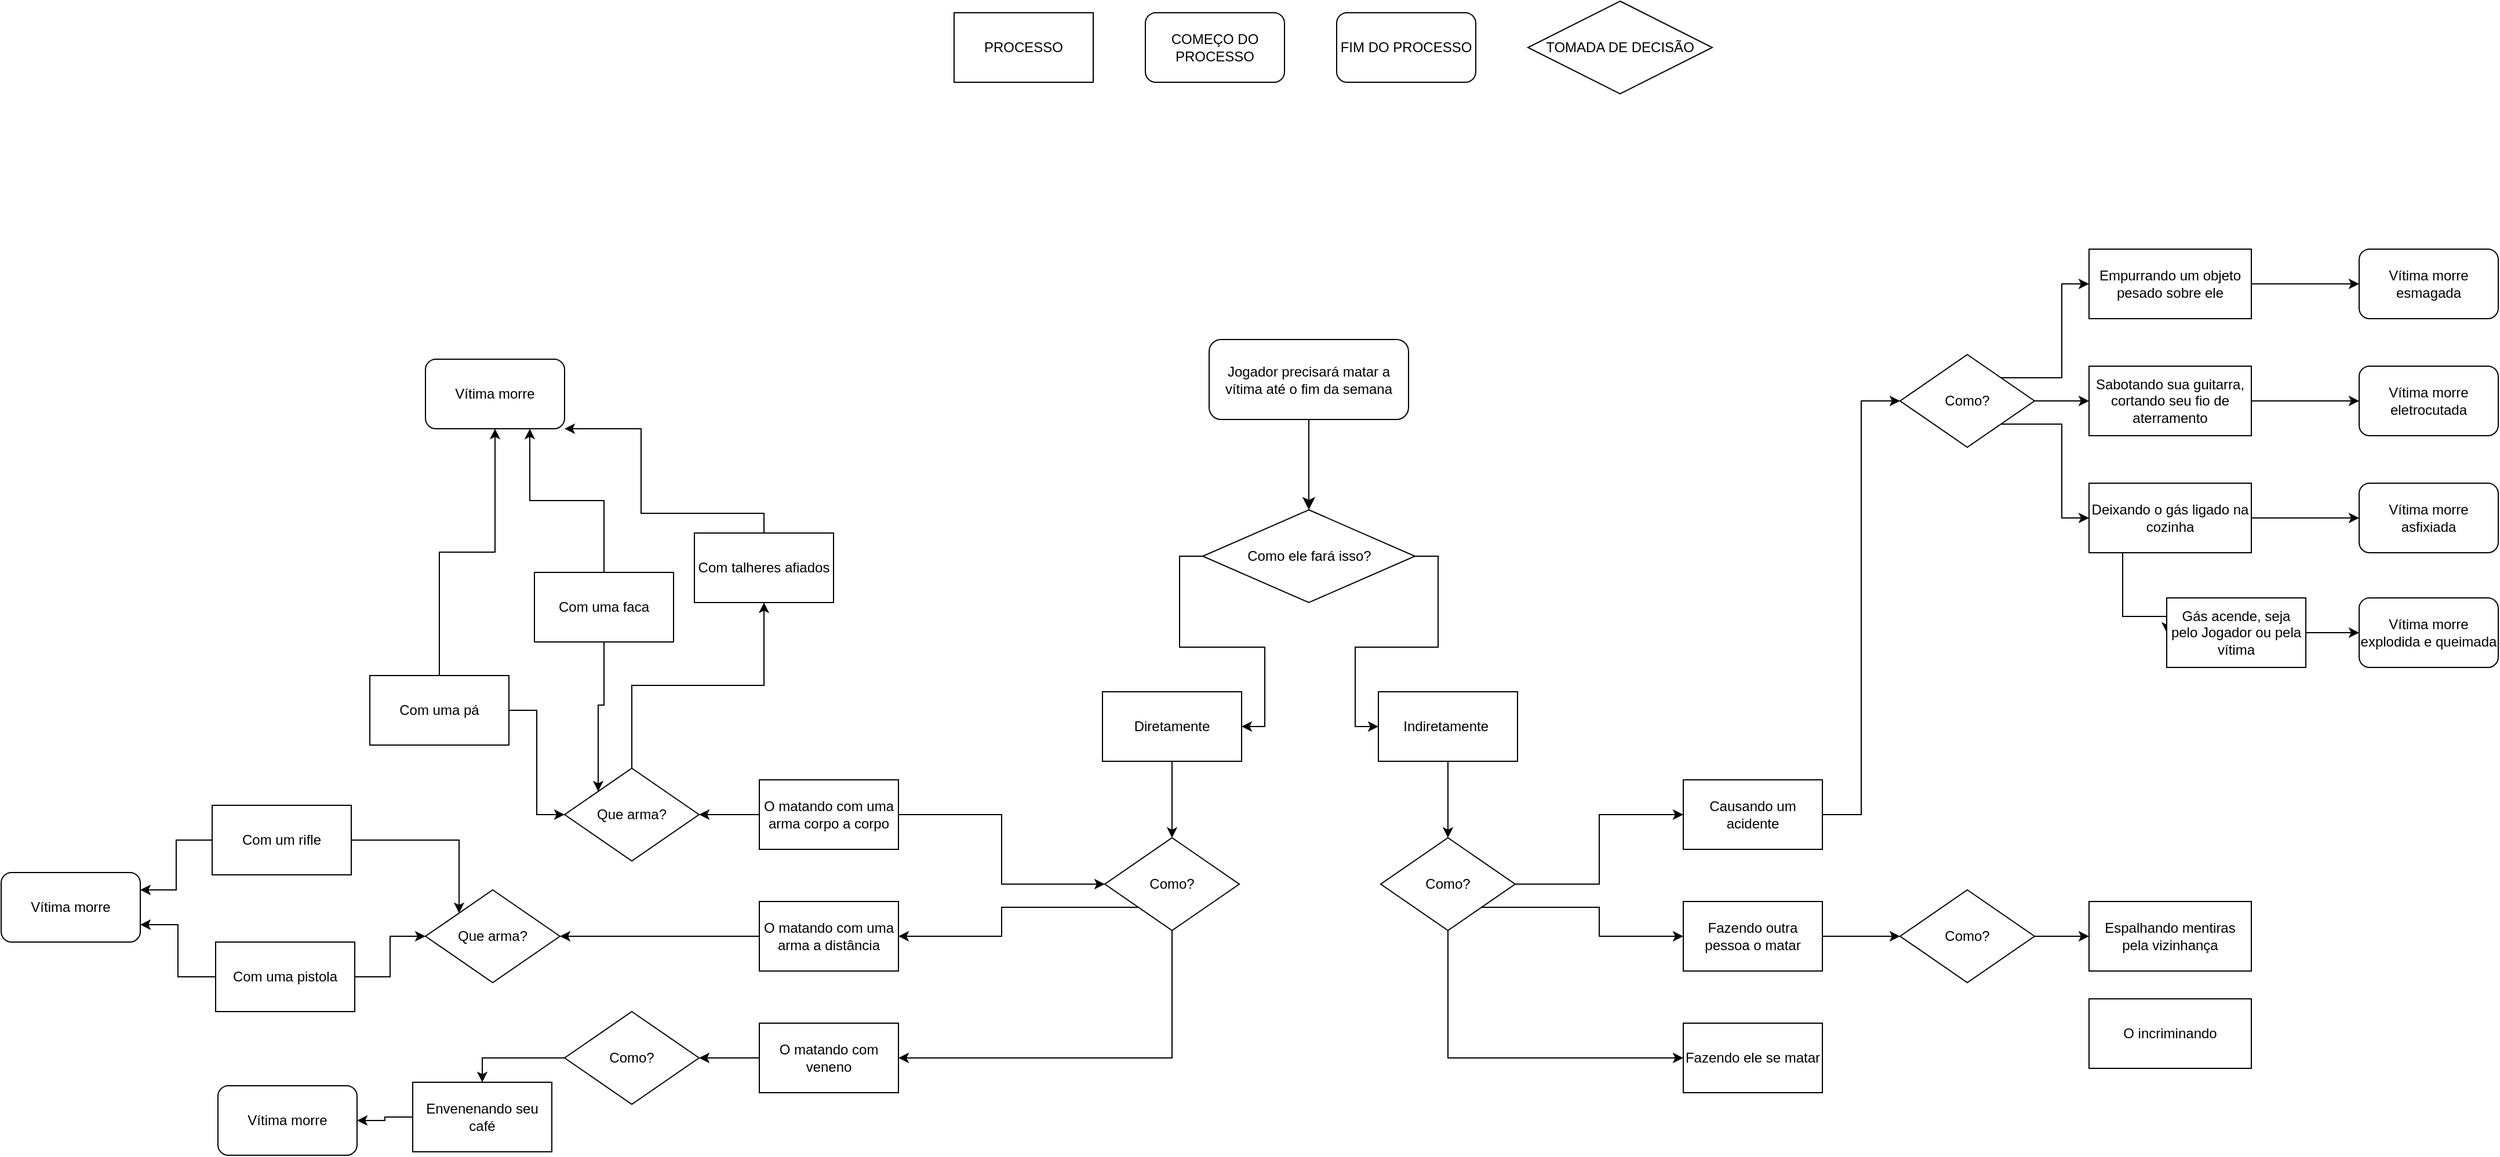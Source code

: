 <mxfile version="26.2.6">
  <diagram name="Página-1" id="yW4ASweBxdBN2BPhio3t">
    <mxGraphModel dx="2464" dy="1561" grid="0" gridSize="10" guides="1" tooltips="1" connect="1" arrows="1" fold="1" page="0" pageScale="1" pageWidth="827" pageHeight="1169" math="0" shadow="0">
      <root>
        <mxCell id="0" />
        <mxCell id="1" parent="0" />
        <mxCell id="gNmmxlL4wJlJUCpWX8X0-7" style="edgeStyle=none;curved=1;rounded=0;orthogonalLoop=1;jettySize=auto;html=1;entryX=0.5;entryY=0;entryDx=0;entryDy=0;fontSize=12;startSize=8;endSize=8;" parent="1" source="gNmmxlL4wJlJUCpWX8X0-3" target="gNmmxlL4wJlJUCpWX8X0-4" edge="1">
          <mxGeometry relative="1" as="geometry" />
        </mxCell>
        <mxCell id="gNmmxlL4wJlJUCpWX8X0-3" value="Jogador precisará matar a vítima até o fim da semana" style="rounded=1;whiteSpace=wrap;html=1;fillColor=light-dark(#FFFFFF,#1F7427);" parent="1" vertex="1">
          <mxGeometry x="137" y="-335" width="172" height="69" as="geometry" />
        </mxCell>
        <mxCell id="DoAJyJmavI12isEZwWaQ-1" style="edgeStyle=orthogonalEdgeStyle;rounded=0;orthogonalLoop=1;jettySize=auto;html=1;exitX=1;exitY=1;exitDx=0;exitDy=0;" parent="1" source="gNmmxlL4wJlJUCpWX8X0-4" edge="1">
          <mxGeometry relative="1" as="geometry">
            <mxPoint x="269" y="-128" as="targetPoint" />
          </mxGeometry>
        </mxCell>
        <mxCell id="DoAJyJmavI12isEZwWaQ-13" style="edgeStyle=orthogonalEdgeStyle;rounded=0;orthogonalLoop=1;jettySize=auto;html=1;exitX=0;exitY=0.5;exitDx=0;exitDy=0;entryX=1;entryY=0.5;entryDx=0;entryDy=0;" parent="1" source="gNmmxlL4wJlJUCpWX8X0-4" target="gNmmxlL4wJlJUCpWX8X0-5" edge="1">
          <mxGeometry relative="1" as="geometry" />
        </mxCell>
        <mxCell id="DoAJyJmavI12isEZwWaQ-14" style="edgeStyle=orthogonalEdgeStyle;rounded=0;orthogonalLoop=1;jettySize=auto;html=1;exitX=1;exitY=0.5;exitDx=0;exitDy=0;entryX=0;entryY=0.5;entryDx=0;entryDy=0;" parent="1" source="gNmmxlL4wJlJUCpWX8X0-4" target="gNmmxlL4wJlJUCpWX8X0-6" edge="1">
          <mxGeometry relative="1" as="geometry" />
        </mxCell>
        <mxCell id="gNmmxlL4wJlJUCpWX8X0-4" value="Como ele fará isso?" style="rhombus;whiteSpace=wrap;html=1;fillColor=light-dark(#FFFFFF,#FF9B2A);" parent="1" vertex="1">
          <mxGeometry x="131.5" y="-188" width="183" height="80" as="geometry" />
        </mxCell>
        <mxCell id="DoAJyJmavI12isEZwWaQ-3" style="edgeStyle=orthogonalEdgeStyle;rounded=0;orthogonalLoop=1;jettySize=auto;html=1;exitX=0.5;exitY=1;exitDx=0;exitDy=0;entryX=0.5;entryY=0;entryDx=0;entryDy=0;" parent="1" source="gNmmxlL4wJlJUCpWX8X0-5" target="gNmmxlL4wJlJUCpWX8X0-10" edge="1">
          <mxGeometry relative="1" as="geometry" />
        </mxCell>
        <mxCell id="gNmmxlL4wJlJUCpWX8X0-5" value="Diretamente" style="whiteSpace=wrap;html=1;fillColor=light-dark(#FFFFFF,#3B2CAC);" parent="1" vertex="1">
          <mxGeometry x="45" y="-31" width="120" height="60" as="geometry" />
        </mxCell>
        <mxCell id="DoAJyJmavI12isEZwWaQ-2" style="edgeStyle=orthogonalEdgeStyle;rounded=0;orthogonalLoop=1;jettySize=auto;html=1;exitX=0.5;exitY=1;exitDx=0;exitDy=0;entryX=0.5;entryY=0;entryDx=0;entryDy=0;" parent="1" source="gNmmxlL4wJlJUCpWX8X0-6" target="gNmmxlL4wJlJUCpWX8X0-11" edge="1">
          <mxGeometry relative="1" as="geometry" />
        </mxCell>
        <mxCell id="gNmmxlL4wJlJUCpWX8X0-6" value="Indiretamente&amp;nbsp;" style="whiteSpace=wrap;html=1;fillColor=light-dark(#FFFFFF,#3B2CAC);" parent="1" vertex="1">
          <mxGeometry x="283" y="-31" width="120" height="60" as="geometry" />
        </mxCell>
        <mxCell id="DoAJyJmavI12isEZwWaQ-9" style="edgeStyle=orthogonalEdgeStyle;rounded=0;orthogonalLoop=1;jettySize=auto;html=1;exitX=0;exitY=1;exitDx=0;exitDy=0;entryX=1;entryY=0.5;entryDx=0;entryDy=0;" parent="1" source="gNmmxlL4wJlJUCpWX8X0-10" target="gNmmxlL4wJlJUCpWX8X0-16" edge="1">
          <mxGeometry relative="1" as="geometry" />
        </mxCell>
        <mxCell id="DoAJyJmavI12isEZwWaQ-11" style="edgeStyle=orthogonalEdgeStyle;rounded=0;orthogonalLoop=1;jettySize=auto;html=1;exitX=0.5;exitY=1;exitDx=0;exitDy=0;entryX=1;entryY=0.5;entryDx=0;entryDy=0;" parent="1" source="gNmmxlL4wJlJUCpWX8X0-10" target="gNmmxlL4wJlJUCpWX8X0-19" edge="1">
          <mxGeometry relative="1" as="geometry" />
        </mxCell>
        <mxCell id="gNmmxlL4wJlJUCpWX8X0-10" value="Como?" style="rhombus;whiteSpace=wrap;html=1;fillColor=light-dark(#FFFFFF,#FF9B2A);" parent="1" vertex="1">
          <mxGeometry x="47" y="95" width="116" height="80" as="geometry" />
        </mxCell>
        <mxCell id="DoAJyJmavI12isEZwWaQ-4" style="edgeStyle=orthogonalEdgeStyle;rounded=0;orthogonalLoop=1;jettySize=auto;html=1;exitX=1;exitY=0.5;exitDx=0;exitDy=0;entryX=0;entryY=0.5;entryDx=0;entryDy=0;" parent="1" source="gNmmxlL4wJlJUCpWX8X0-11" target="gNmmxlL4wJlJUCpWX8X0-12" edge="1">
          <mxGeometry relative="1" as="geometry" />
        </mxCell>
        <mxCell id="DoAJyJmavI12isEZwWaQ-7" style="edgeStyle=orthogonalEdgeStyle;rounded=0;orthogonalLoop=1;jettySize=auto;html=1;exitX=1;exitY=1;exitDx=0;exitDy=0;entryX=0;entryY=0.5;entryDx=0;entryDy=0;" parent="1" source="gNmmxlL4wJlJUCpWX8X0-11" target="gNmmxlL4wJlJUCpWX8X0-13" edge="1">
          <mxGeometry relative="1" as="geometry" />
        </mxCell>
        <mxCell id="DoAJyJmavI12isEZwWaQ-10" style="edgeStyle=orthogonalEdgeStyle;rounded=0;orthogonalLoop=1;jettySize=auto;html=1;exitX=0.5;exitY=1;exitDx=0;exitDy=0;entryX=0;entryY=0.5;entryDx=0;entryDy=0;" parent="1" source="gNmmxlL4wJlJUCpWX8X0-11" target="gNmmxlL4wJlJUCpWX8X0-14" edge="1">
          <mxGeometry relative="1" as="geometry" />
        </mxCell>
        <mxCell id="gNmmxlL4wJlJUCpWX8X0-11" value="Como?" style="rhombus;whiteSpace=wrap;html=1;fillColor=light-dark(#FFFFFF,#FF9B2A);" parent="1" vertex="1">
          <mxGeometry x="285" y="95" width="116" height="80" as="geometry" />
        </mxCell>
        <mxCell id="DoAJyJmavI12isEZwWaQ-17" style="edgeStyle=orthogonalEdgeStyle;rounded=0;orthogonalLoop=1;jettySize=auto;html=1;exitX=1;exitY=0.5;exitDx=0;exitDy=0;entryX=0;entryY=0.5;entryDx=0;entryDy=0;" parent="1" source="gNmmxlL4wJlJUCpWX8X0-12" target="DoAJyJmavI12isEZwWaQ-15" edge="1">
          <mxGeometry relative="1" as="geometry" />
        </mxCell>
        <mxCell id="gNmmxlL4wJlJUCpWX8X0-12" value="Causando um acidente" style="whiteSpace=wrap;html=1;fillColor=light-dark(#FFFFFF,#3B2CAC);" parent="1" vertex="1">
          <mxGeometry x="546" y="45" width="120" height="60" as="geometry" />
        </mxCell>
        <mxCell id="DoAJyJmavI12isEZwWaQ-33" style="edgeStyle=orthogonalEdgeStyle;rounded=0;orthogonalLoop=1;jettySize=auto;html=1;entryX=0;entryY=0.5;entryDx=0;entryDy=0;" parent="1" source="gNmmxlL4wJlJUCpWX8X0-13" target="DoAJyJmavI12isEZwWaQ-32" edge="1">
          <mxGeometry relative="1" as="geometry" />
        </mxCell>
        <mxCell id="gNmmxlL4wJlJUCpWX8X0-13" value="Fazendo outra pessoa o matar" style="whiteSpace=wrap;html=1;fillColor=light-dark(#FFFFFF,#3B2CAC);" parent="1" vertex="1">
          <mxGeometry x="546" y="150" width="120" height="60" as="geometry" />
        </mxCell>
        <mxCell id="gNmmxlL4wJlJUCpWX8X0-14" value="Fazendo ele se matar" style="whiteSpace=wrap;html=1;fillColor=light-dark(#FFFFFF,#3B2CAC);" parent="1" vertex="1">
          <mxGeometry x="546" y="255" width="120" height="60" as="geometry" />
        </mxCell>
        <mxCell id="DoAJyJmavI12isEZwWaQ-12" style="edgeStyle=orthogonalEdgeStyle;rounded=0;orthogonalLoop=1;jettySize=auto;html=1;entryX=0;entryY=0.5;entryDx=0;entryDy=0;" parent="1" source="gNmmxlL4wJlJUCpWX8X0-15" target="gNmmxlL4wJlJUCpWX8X0-10" edge="1">
          <mxGeometry relative="1" as="geometry" />
        </mxCell>
        <mxCell id="W_X5vwiiyns5Jw91aGNf-4" style="edgeStyle=orthogonalEdgeStyle;rounded=0;orthogonalLoop=1;jettySize=auto;html=1;entryX=1;entryY=0.5;entryDx=0;entryDy=0;" edge="1" parent="1" source="gNmmxlL4wJlJUCpWX8X0-15" target="W_X5vwiiyns5Jw91aGNf-2">
          <mxGeometry relative="1" as="geometry" />
        </mxCell>
        <mxCell id="gNmmxlL4wJlJUCpWX8X0-15" value="O matando com uma arma corpo a corpo" style="whiteSpace=wrap;html=1;fillColor=light-dark(#FFFFFF,#3B2CAC);" parent="1" vertex="1">
          <mxGeometry x="-251" y="45" width="120" height="60" as="geometry" />
        </mxCell>
        <mxCell id="W_X5vwiiyns5Jw91aGNf-38" style="edgeStyle=orthogonalEdgeStyle;rounded=0;orthogonalLoop=1;jettySize=auto;html=1;entryX=1;entryY=0.5;entryDx=0;entryDy=0;" edge="1" parent="1" source="gNmmxlL4wJlJUCpWX8X0-16" target="W_X5vwiiyns5Jw91aGNf-13">
          <mxGeometry relative="1" as="geometry" />
        </mxCell>
        <mxCell id="gNmmxlL4wJlJUCpWX8X0-16" value="O matando com uma arma a distância" style="whiteSpace=wrap;html=1;fillColor=light-dark(#FFFFFF,#3B2CAC);" parent="1" vertex="1">
          <mxGeometry x="-251" y="150" width="120" height="60" as="geometry" />
        </mxCell>
        <mxCell id="W_X5vwiiyns5Jw91aGNf-39" style="edgeStyle=orthogonalEdgeStyle;rounded=0;orthogonalLoop=1;jettySize=auto;html=1;entryX=1;entryY=0.5;entryDx=0;entryDy=0;" edge="1" parent="1" source="gNmmxlL4wJlJUCpWX8X0-19" target="W_X5vwiiyns5Jw91aGNf-36">
          <mxGeometry relative="1" as="geometry" />
        </mxCell>
        <mxCell id="gNmmxlL4wJlJUCpWX8X0-19" value="O matando com veneno" style="whiteSpace=wrap;html=1;fillColor=light-dark(#FFFFFF,#3B2CAC);" parent="1" vertex="1">
          <mxGeometry x="-251" y="255" width="120" height="60" as="geometry" />
        </mxCell>
        <mxCell id="DoAJyJmavI12isEZwWaQ-19" style="edgeStyle=orthogonalEdgeStyle;rounded=0;orthogonalLoop=1;jettySize=auto;html=1;entryX=0;entryY=0.5;entryDx=0;entryDy=0;" parent="1" source="DoAJyJmavI12isEZwWaQ-15" target="DoAJyJmavI12isEZwWaQ-18" edge="1">
          <mxGeometry relative="1" as="geometry" />
        </mxCell>
        <mxCell id="DoAJyJmavI12isEZwWaQ-34" style="edgeStyle=orthogonalEdgeStyle;rounded=0;orthogonalLoop=1;jettySize=auto;html=1;exitX=1;exitY=0;exitDx=0;exitDy=0;entryX=0;entryY=0.5;entryDx=0;entryDy=0;" parent="1" source="DoAJyJmavI12isEZwWaQ-15" target="DoAJyJmavI12isEZwWaQ-22" edge="1">
          <mxGeometry relative="1" as="geometry" />
        </mxCell>
        <mxCell id="DoAJyJmavI12isEZwWaQ-35" style="edgeStyle=orthogonalEdgeStyle;rounded=0;orthogonalLoop=1;jettySize=auto;html=1;exitX=1;exitY=1;exitDx=0;exitDy=0;entryX=0;entryY=0.5;entryDx=0;entryDy=0;" parent="1" source="DoAJyJmavI12isEZwWaQ-15" target="DoAJyJmavI12isEZwWaQ-25" edge="1">
          <mxGeometry relative="1" as="geometry" />
        </mxCell>
        <mxCell id="DoAJyJmavI12isEZwWaQ-15" value="Como?" style="rhombus;whiteSpace=wrap;html=1;fillColor=light-dark(#FFFFFF,#FF9B2A);" parent="1" vertex="1">
          <mxGeometry x="733" y="-322" width="116" height="80" as="geometry" />
        </mxCell>
        <mxCell id="DoAJyJmavI12isEZwWaQ-45" style="edgeStyle=orthogonalEdgeStyle;rounded=0;orthogonalLoop=1;jettySize=auto;html=1;" parent="1" source="DoAJyJmavI12isEZwWaQ-18" target="DoAJyJmavI12isEZwWaQ-38" edge="1">
          <mxGeometry relative="1" as="geometry" />
        </mxCell>
        <mxCell id="DoAJyJmavI12isEZwWaQ-18" value="Sabotando sua guitarra, cortando seu fio de aterramento" style="whiteSpace=wrap;html=1;fillColor=light-dark(#FFFFFF,#3B2CAC);" parent="1" vertex="1">
          <mxGeometry x="896" y="-312" width="140" height="60" as="geometry" />
        </mxCell>
        <mxCell id="DoAJyJmavI12isEZwWaQ-42" style="edgeStyle=orthogonalEdgeStyle;rounded=0;orthogonalLoop=1;jettySize=auto;html=1;" parent="1" source="DoAJyJmavI12isEZwWaQ-22" target="DoAJyJmavI12isEZwWaQ-37" edge="1">
          <mxGeometry relative="1" as="geometry" />
        </mxCell>
        <mxCell id="DoAJyJmavI12isEZwWaQ-22" value="Empurrando um objeto pesado sobre ele" style="whiteSpace=wrap;html=1;fillColor=light-dark(#FFFFFF,#3B2CAC);" parent="1" vertex="1">
          <mxGeometry x="896" y="-413" width="140" height="60" as="geometry" />
        </mxCell>
        <mxCell id="DoAJyJmavI12isEZwWaQ-30" style="edgeStyle=orthogonalEdgeStyle;rounded=0;orthogonalLoop=1;jettySize=auto;html=1;entryX=0;entryY=0.5;entryDx=0;entryDy=0;" parent="1" source="DoAJyJmavI12isEZwWaQ-25" target="DoAJyJmavI12isEZwWaQ-27" edge="1">
          <mxGeometry relative="1" as="geometry">
            <Array as="points">
              <mxPoint x="925" y="-96" />
            </Array>
          </mxGeometry>
        </mxCell>
        <mxCell id="DoAJyJmavI12isEZwWaQ-46" style="edgeStyle=orthogonalEdgeStyle;rounded=0;orthogonalLoop=1;jettySize=auto;html=1;" parent="1" source="DoAJyJmavI12isEZwWaQ-25" target="DoAJyJmavI12isEZwWaQ-39" edge="1">
          <mxGeometry relative="1" as="geometry" />
        </mxCell>
        <mxCell id="DoAJyJmavI12isEZwWaQ-25" value="Deixando o gás ligado na cozinha" style="whiteSpace=wrap;html=1;fillColor=light-dark(#FFFFFF,#3B2CAC);" parent="1" vertex="1">
          <mxGeometry x="896" y="-211" width="140" height="60" as="geometry" />
        </mxCell>
        <mxCell id="DoAJyJmavI12isEZwWaQ-47" style="edgeStyle=orthogonalEdgeStyle;rounded=0;orthogonalLoop=1;jettySize=auto;html=1;" parent="1" source="DoAJyJmavI12isEZwWaQ-27" target="DoAJyJmavI12isEZwWaQ-40" edge="1">
          <mxGeometry relative="1" as="geometry" />
        </mxCell>
        <mxCell id="DoAJyJmavI12isEZwWaQ-27" value="Gás acende, seja pelo Jogador ou pela vítima" style="whiteSpace=wrap;html=1;fillColor=light-dark(#FFFFFF,#3B2CAC);" parent="1" vertex="1">
          <mxGeometry x="963" y="-112" width="120" height="60" as="geometry" />
        </mxCell>
        <mxCell id="DoAJyJmavI12isEZwWaQ-54" style="edgeStyle=orthogonalEdgeStyle;rounded=0;orthogonalLoop=1;jettySize=auto;html=1;exitX=1;exitY=0.5;exitDx=0;exitDy=0;entryX=0;entryY=0.5;entryDx=0;entryDy=0;" parent="1" source="DoAJyJmavI12isEZwWaQ-32" target="DoAJyJmavI12isEZwWaQ-53" edge="1">
          <mxGeometry relative="1" as="geometry" />
        </mxCell>
        <mxCell id="DoAJyJmavI12isEZwWaQ-32" value="Como?" style="rhombus;whiteSpace=wrap;html=1;fillColor=light-dark(#FFFFFF,#FF9B2A);" parent="1" vertex="1">
          <mxGeometry x="733" y="140" width="116" height="80" as="geometry" />
        </mxCell>
        <mxCell id="DoAJyJmavI12isEZwWaQ-37" value="Vítima morre esmagada" style="rounded=1;whiteSpace=wrap;html=1;fillColor=light-dark(#FFFFFF,#FF4B51);" parent="1" vertex="1">
          <mxGeometry x="1129" y="-413" width="120" height="60" as="geometry" />
        </mxCell>
        <mxCell id="DoAJyJmavI12isEZwWaQ-38" value="Vítima morre eletrocutada" style="rounded=1;whiteSpace=wrap;html=1;fillColor=light-dark(#FFFFFF,#FF4B51);" parent="1" vertex="1">
          <mxGeometry x="1129" y="-312" width="120" height="60" as="geometry" />
        </mxCell>
        <mxCell id="DoAJyJmavI12isEZwWaQ-39" value="Vítima morre asfixiada" style="rounded=1;whiteSpace=wrap;html=1;fillColor=light-dark(#FFFFFF,#FF4B51);" parent="1" vertex="1">
          <mxGeometry x="1129" y="-211" width="120" height="60" as="geometry" />
        </mxCell>
        <mxCell id="DoAJyJmavI12isEZwWaQ-40" value="Vítima morre explodida e queimada" style="rounded=1;whiteSpace=wrap;html=1;fillColor=light-dark(#FFFFFF,#FF4B51);" parent="1" vertex="1">
          <mxGeometry x="1129" y="-112" width="120" height="60" as="geometry" />
        </mxCell>
        <mxCell id="DoAJyJmavI12isEZwWaQ-49" value="FIM DO PROCESSO" style="rounded=1;whiteSpace=wrap;html=1;fillColor=light-dark(#FFFFFF,#FF4B51);" parent="1" vertex="1">
          <mxGeometry x="247" y="-617" width="120" height="60" as="geometry" />
        </mxCell>
        <mxCell id="DoAJyJmavI12isEZwWaQ-50" value="TOMADA DE DECISÃO" style="rhombus;whiteSpace=wrap;html=1;fillColor=light-dark(#FFFFFF,#FF9B2A);" parent="1" vertex="1">
          <mxGeometry x="412" y="-627" width="159" height="80" as="geometry" />
        </mxCell>
        <mxCell id="DoAJyJmavI12isEZwWaQ-51" value="COMEÇO DO PROCESSO" style="rounded=1;whiteSpace=wrap;html=1;fillColor=light-dark(#FFFFFF,#1F7427);" parent="1" vertex="1">
          <mxGeometry x="82" y="-617" width="120" height="60" as="geometry" />
        </mxCell>
        <mxCell id="DoAJyJmavI12isEZwWaQ-52" value="PROCESSO" style="rounded=0;whiteSpace=wrap;html=1;fillColor=light-dark(#FFFFFF,#3B2CAC);" parent="1" vertex="1">
          <mxGeometry x="-83" y="-617" width="120" height="60" as="geometry" />
        </mxCell>
        <mxCell id="DoAJyJmavI12isEZwWaQ-53" value="Espalhando mentiras pela vizinhança" style="whiteSpace=wrap;html=1;fillColor=light-dark(#FFFFFF,#3B2CAC);" parent="1" vertex="1">
          <mxGeometry x="896" y="150" width="140" height="60" as="geometry" />
        </mxCell>
        <mxCell id="DoAJyJmavI12isEZwWaQ-55" value="O incriminando" style="whiteSpace=wrap;html=1;fillColor=light-dark(#FFFFFF,#3B2CAC);" parent="1" vertex="1">
          <mxGeometry x="896" y="234" width="140" height="60" as="geometry" />
        </mxCell>
        <mxCell id="W_X5vwiiyns5Jw91aGNf-6" style="edgeStyle=orthogonalEdgeStyle;rounded=0;orthogonalLoop=1;jettySize=auto;html=1;entryX=0.5;entryY=1;entryDx=0;entryDy=0;" edge="1" parent="1" source="W_X5vwiiyns5Jw91aGNf-2" target="W_X5vwiiyns5Jw91aGNf-5">
          <mxGeometry relative="1" as="geometry" />
        </mxCell>
        <mxCell id="W_X5vwiiyns5Jw91aGNf-2" value="Que arma?" style="rhombus;whiteSpace=wrap;html=1;fillColor=light-dark(#FFFFFF,#FF9B2A);" vertex="1" parent="1">
          <mxGeometry x="-419" y="35" width="116" height="80" as="geometry" />
        </mxCell>
        <mxCell id="W_X5vwiiyns5Jw91aGNf-30" style="edgeStyle=orthogonalEdgeStyle;rounded=0;orthogonalLoop=1;jettySize=auto;html=1;entryX=1;entryY=1;entryDx=0;entryDy=0;" edge="1" parent="1" source="W_X5vwiiyns5Jw91aGNf-5" target="W_X5vwiiyns5Jw91aGNf-24">
          <mxGeometry relative="1" as="geometry">
            <Array as="points">
              <mxPoint x="-247" y="-185" />
              <mxPoint x="-353" y="-185" />
              <mxPoint x="-353" y="-258" />
            </Array>
          </mxGeometry>
        </mxCell>
        <mxCell id="W_X5vwiiyns5Jw91aGNf-5" value="Com talheres afiados" style="whiteSpace=wrap;html=1;fillColor=light-dark(#FFFFFF,#3B2CAC);" vertex="1" parent="1">
          <mxGeometry x="-307" y="-168" width="120" height="60" as="geometry" />
        </mxCell>
        <mxCell id="W_X5vwiiyns5Jw91aGNf-8" style="edgeStyle=orthogonalEdgeStyle;rounded=0;orthogonalLoop=1;jettySize=auto;html=1;entryX=0;entryY=0;entryDx=0;entryDy=0;" edge="1" parent="1" source="W_X5vwiiyns5Jw91aGNf-7" target="W_X5vwiiyns5Jw91aGNf-2">
          <mxGeometry relative="1" as="geometry" />
        </mxCell>
        <mxCell id="W_X5vwiiyns5Jw91aGNf-29" style="edgeStyle=orthogonalEdgeStyle;rounded=0;orthogonalLoop=1;jettySize=auto;html=1;entryX=0.75;entryY=1;entryDx=0;entryDy=0;" edge="1" parent="1" source="W_X5vwiiyns5Jw91aGNf-7" target="W_X5vwiiyns5Jw91aGNf-24">
          <mxGeometry relative="1" as="geometry" />
        </mxCell>
        <mxCell id="W_X5vwiiyns5Jw91aGNf-7" value="Com uma faca" style="whiteSpace=wrap;html=1;fillColor=light-dark(#FFFFFF,#3B2CAC);" vertex="1" parent="1">
          <mxGeometry x="-445" y="-134" width="120" height="60" as="geometry" />
        </mxCell>
        <mxCell id="W_X5vwiiyns5Jw91aGNf-10" style="edgeStyle=orthogonalEdgeStyle;rounded=0;orthogonalLoop=1;jettySize=auto;html=1;entryX=0;entryY=0.5;entryDx=0;entryDy=0;" edge="1" parent="1" source="W_X5vwiiyns5Jw91aGNf-9" target="W_X5vwiiyns5Jw91aGNf-2">
          <mxGeometry relative="1" as="geometry" />
        </mxCell>
        <mxCell id="W_X5vwiiyns5Jw91aGNf-28" style="edgeStyle=orthogonalEdgeStyle;rounded=0;orthogonalLoop=1;jettySize=auto;html=1;entryX=0.5;entryY=1;entryDx=0;entryDy=0;" edge="1" parent="1" source="W_X5vwiiyns5Jw91aGNf-9" target="W_X5vwiiyns5Jw91aGNf-24">
          <mxGeometry relative="1" as="geometry" />
        </mxCell>
        <mxCell id="W_X5vwiiyns5Jw91aGNf-9" value="Com uma pá" style="whiteSpace=wrap;html=1;fillColor=light-dark(#FFFFFF,#3B2CAC);" vertex="1" parent="1">
          <mxGeometry x="-587" y="-45" width="120" height="60" as="geometry" />
        </mxCell>
        <mxCell id="W_X5vwiiyns5Jw91aGNf-13" value="Que arma?" style="rhombus;whiteSpace=wrap;html=1;fillColor=light-dark(#FFFFFF,#FF9B2A);" vertex="1" parent="1">
          <mxGeometry x="-539" y="140" width="116" height="80" as="geometry" />
        </mxCell>
        <mxCell id="W_X5vwiiyns5Jw91aGNf-31" style="edgeStyle=orthogonalEdgeStyle;rounded=0;orthogonalLoop=1;jettySize=auto;html=1;entryX=0;entryY=0;entryDx=0;entryDy=0;" edge="1" parent="1" source="W_X5vwiiyns5Jw91aGNf-16" target="W_X5vwiiyns5Jw91aGNf-13">
          <mxGeometry relative="1" as="geometry" />
        </mxCell>
        <mxCell id="W_X5vwiiyns5Jw91aGNf-34" style="edgeStyle=orthogonalEdgeStyle;rounded=0;orthogonalLoop=1;jettySize=auto;html=1;entryX=1;entryY=0.25;entryDx=0;entryDy=0;" edge="1" parent="1" source="W_X5vwiiyns5Jw91aGNf-16" target="W_X5vwiiyns5Jw91aGNf-33">
          <mxGeometry relative="1" as="geometry" />
        </mxCell>
        <mxCell id="W_X5vwiiyns5Jw91aGNf-16" value="Com um rifle" style="whiteSpace=wrap;html=1;fillColor=light-dark(#FFFFFF,#3B2CAC);" vertex="1" parent="1">
          <mxGeometry x="-723" y="67" width="120" height="60" as="geometry" />
        </mxCell>
        <mxCell id="W_X5vwiiyns5Jw91aGNf-20" style="edgeStyle=orthogonalEdgeStyle;rounded=0;orthogonalLoop=1;jettySize=auto;html=1;entryX=0;entryY=0.5;entryDx=0;entryDy=0;" edge="1" parent="1" source="W_X5vwiiyns5Jw91aGNf-18" target="W_X5vwiiyns5Jw91aGNf-13">
          <mxGeometry relative="1" as="geometry" />
        </mxCell>
        <mxCell id="W_X5vwiiyns5Jw91aGNf-35" style="edgeStyle=orthogonalEdgeStyle;rounded=0;orthogonalLoop=1;jettySize=auto;html=1;entryX=1;entryY=0.75;entryDx=0;entryDy=0;" edge="1" parent="1" source="W_X5vwiiyns5Jw91aGNf-18" target="W_X5vwiiyns5Jw91aGNf-33">
          <mxGeometry relative="1" as="geometry" />
        </mxCell>
        <mxCell id="W_X5vwiiyns5Jw91aGNf-18" value="Com uma pistola" style="whiteSpace=wrap;html=1;fillColor=light-dark(#FFFFFF,#3B2CAC);" vertex="1" parent="1">
          <mxGeometry x="-720" y="185" width="120" height="60" as="geometry" />
        </mxCell>
        <mxCell id="W_X5vwiiyns5Jw91aGNf-24" value="Vítima morre" style="rounded=1;whiteSpace=wrap;html=1;fillColor=light-dark(#FFFFFF,#FF4B51);" vertex="1" parent="1">
          <mxGeometry x="-539" y="-318" width="120" height="60" as="geometry" />
        </mxCell>
        <mxCell id="W_X5vwiiyns5Jw91aGNf-33" value="Vítima morre" style="rounded=1;whiteSpace=wrap;html=1;fillColor=light-dark(#FFFFFF,#FF4B51);" vertex="1" parent="1">
          <mxGeometry x="-905" y="125" width="120" height="60" as="geometry" />
        </mxCell>
        <mxCell id="W_X5vwiiyns5Jw91aGNf-45" style="edgeStyle=orthogonalEdgeStyle;rounded=0;orthogonalLoop=1;jettySize=auto;html=1;entryX=0.5;entryY=0;entryDx=0;entryDy=0;" edge="1" parent="1" source="W_X5vwiiyns5Jw91aGNf-36" target="W_X5vwiiyns5Jw91aGNf-40">
          <mxGeometry relative="1" as="geometry" />
        </mxCell>
        <mxCell id="W_X5vwiiyns5Jw91aGNf-36" value="Como?" style="rhombus;whiteSpace=wrap;html=1;fillColor=light-dark(#FFFFFF,#FF9B2A);" vertex="1" parent="1">
          <mxGeometry x="-419" y="245" width="116" height="80" as="geometry" />
        </mxCell>
        <mxCell id="W_X5vwiiyns5Jw91aGNf-46" style="edgeStyle=orthogonalEdgeStyle;rounded=0;orthogonalLoop=1;jettySize=auto;html=1;entryX=1;entryY=0.5;entryDx=0;entryDy=0;" edge="1" parent="1" source="W_X5vwiiyns5Jw91aGNf-40" target="W_X5vwiiyns5Jw91aGNf-43">
          <mxGeometry relative="1" as="geometry" />
        </mxCell>
        <mxCell id="W_X5vwiiyns5Jw91aGNf-40" value="Envenenando seu café" style="whiteSpace=wrap;html=1;fillColor=light-dark(#FFFFFF,#3B2CAC);" vertex="1" parent="1">
          <mxGeometry x="-550" y="306" width="120" height="60" as="geometry" />
        </mxCell>
        <mxCell id="W_X5vwiiyns5Jw91aGNf-43" value="Vítima morre" style="rounded=1;whiteSpace=wrap;html=1;fillColor=light-dark(#FFFFFF,#FF4B51);" vertex="1" parent="1">
          <mxGeometry x="-718" y="309" width="120" height="60" as="geometry" />
        </mxCell>
      </root>
    </mxGraphModel>
  </diagram>
</mxfile>
